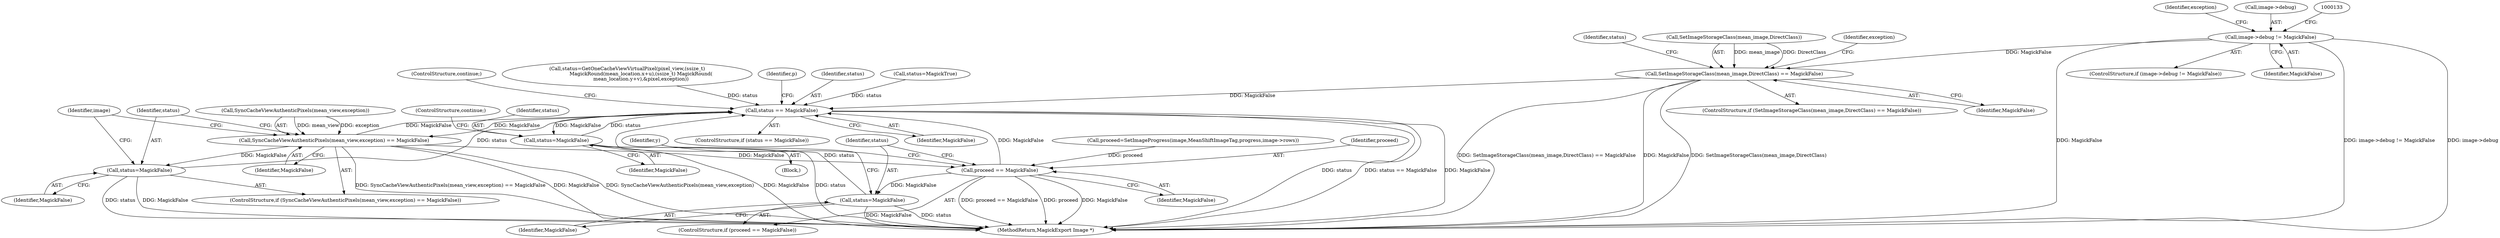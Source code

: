 digraph "0_ImageMagick6_b522d2d857d2f75b659936b59b0da9df1682c256@pointer" {
"1000127" [label="(Call,image->debug != MagickFalse)"];
"1000172" [label="(Call,SetImageStorageClass(mean_image,DirectClass) == MagickFalse)"];
"1000232" [label="(Call,status == MagickFalse)"];
"1000271" [label="(Call,status=MagickFalse)"];
"1000755" [label="(Call,SyncCacheViewAuthenticPixels(mean_view,exception) == MagickFalse)"];
"1000760" [label="(Call,status=MagickFalse)"];
"1000785" [label="(Call,proceed == MagickFalse)"];
"1000788" [label="(Call,status=MagickFalse)"];
"1000788" [label="(Call,status=MagickFalse)"];
"1000193" [label="(Identifier,status)"];
"1000274" [label="(ControlStructure,continue;)"];
"1000232" [label="(Call,status == MagickFalse)"];
"1000271" [label="(Call,status=MagickFalse)"];
"1000790" [label="(Identifier,MagickFalse)"];
"1000760" [label="(Call,status=MagickFalse)"];
"1000784" [label="(ControlStructure,if (proceed == MagickFalse))"];
"1000789" [label="(Identifier,status)"];
"1000235" [label="(ControlStructure,continue;)"];
"1000172" [label="(Call,SetImageStorageClass(mean_image,DirectClass) == MagickFalse)"];
"1000422" [label="(Call,status=GetOneCacheViewVirtualPixel(pixel_view,(ssize_t)\n                  MagickRound(mean_location.x+u),(ssize_t) MagickRound(\n                  mean_location.y+v),&pixel,exception))"];
"1000756" [label="(Call,SyncCacheViewAuthenticPixels(mean_view,exception))"];
"1000805" [label="(MethodReturn,MagickExport Image *)"];
"1000759" [label="(Identifier,MagickFalse)"];
"1000273" [label="(Identifier,MagickFalse)"];
"1000143" [label="(Identifier,exception)"];
"1000171" [label="(ControlStructure,if (SetImageStorageClass(mean_image,DirectClass) == MagickFalse))"];
"1000173" [label="(Call,SetImageStorageClass(mean_image,DirectClass))"];
"1000785" [label="(Call,proceed == MagickFalse)"];
"1000270" [label="(Block,)"];
"1000237" [label="(Identifier,p)"];
"1000126" [label="(ControlStructure,if (image->debug != MagickFalse))"];
"1000176" [label="(Identifier,MagickFalse)"];
"1000754" [label="(ControlStructure,if (SyncCacheViewAuthenticPixels(mean_view,exception) == MagickFalse))"];
"1000775" [label="(Call,proceed=SetImageProgress(image,MeanShiftImageTag,progress,image->rows))"];
"1000233" [label="(Identifier,status)"];
"1000128" [label="(Call,image->debug)"];
"1000755" [label="(Call,SyncCacheViewAuthenticPixels(mean_view,exception) == MagickFalse)"];
"1000786" [label="(Identifier,proceed)"];
"1000192" [label="(Call,status=MagickTrue)"];
"1000272" [label="(Identifier,status)"];
"1000231" [label="(ControlStructure,if (status == MagickFalse))"];
"1000225" [label="(Identifier,y)"];
"1000127" [label="(Call,image->debug != MagickFalse)"];
"1000787" [label="(Identifier,MagickFalse)"];
"1000131" [label="(Identifier,MagickFalse)"];
"1000234" [label="(Identifier,MagickFalse)"];
"1000179" [label="(Identifier,exception)"];
"1000761" [label="(Identifier,status)"];
"1000766" [label="(Identifier,image)"];
"1000762" [label="(Identifier,MagickFalse)"];
"1000127" -> "1000126"  [label="AST: "];
"1000127" -> "1000131"  [label="CFG: "];
"1000128" -> "1000127"  [label="AST: "];
"1000131" -> "1000127"  [label="AST: "];
"1000133" -> "1000127"  [label="CFG: "];
"1000143" -> "1000127"  [label="CFG: "];
"1000127" -> "1000805"  [label="DDG: image->debug != MagickFalse"];
"1000127" -> "1000805"  [label="DDG: image->debug"];
"1000127" -> "1000805"  [label="DDG: MagickFalse"];
"1000127" -> "1000172"  [label="DDG: MagickFalse"];
"1000172" -> "1000171"  [label="AST: "];
"1000172" -> "1000176"  [label="CFG: "];
"1000173" -> "1000172"  [label="AST: "];
"1000176" -> "1000172"  [label="AST: "];
"1000179" -> "1000172"  [label="CFG: "];
"1000193" -> "1000172"  [label="CFG: "];
"1000172" -> "1000805"  [label="DDG: SetImageStorageClass(mean_image,DirectClass) == MagickFalse"];
"1000172" -> "1000805"  [label="DDG: MagickFalse"];
"1000172" -> "1000805"  [label="DDG: SetImageStorageClass(mean_image,DirectClass)"];
"1000173" -> "1000172"  [label="DDG: mean_image"];
"1000173" -> "1000172"  [label="DDG: DirectClass"];
"1000172" -> "1000232"  [label="DDG: MagickFalse"];
"1000232" -> "1000231"  [label="AST: "];
"1000232" -> "1000234"  [label="CFG: "];
"1000233" -> "1000232"  [label="AST: "];
"1000234" -> "1000232"  [label="AST: "];
"1000235" -> "1000232"  [label="CFG: "];
"1000237" -> "1000232"  [label="CFG: "];
"1000232" -> "1000805"  [label="DDG: status"];
"1000232" -> "1000805"  [label="DDG: status == MagickFalse"];
"1000232" -> "1000805"  [label="DDG: MagickFalse"];
"1000788" -> "1000232"  [label="DDG: status"];
"1000422" -> "1000232"  [label="DDG: status"];
"1000192" -> "1000232"  [label="DDG: status"];
"1000271" -> "1000232"  [label="DDG: status"];
"1000760" -> "1000232"  [label="DDG: status"];
"1000785" -> "1000232"  [label="DDG: MagickFalse"];
"1000755" -> "1000232"  [label="DDG: MagickFalse"];
"1000232" -> "1000271"  [label="DDG: MagickFalse"];
"1000232" -> "1000755"  [label="DDG: MagickFalse"];
"1000271" -> "1000270"  [label="AST: "];
"1000271" -> "1000273"  [label="CFG: "];
"1000272" -> "1000271"  [label="AST: "];
"1000273" -> "1000271"  [label="AST: "];
"1000274" -> "1000271"  [label="CFG: "];
"1000271" -> "1000805"  [label="DDG: MagickFalse"];
"1000271" -> "1000805"  [label="DDG: status"];
"1000755" -> "1000754"  [label="AST: "];
"1000755" -> "1000759"  [label="CFG: "];
"1000756" -> "1000755"  [label="AST: "];
"1000759" -> "1000755"  [label="AST: "];
"1000761" -> "1000755"  [label="CFG: "];
"1000766" -> "1000755"  [label="CFG: "];
"1000755" -> "1000805"  [label="DDG: SyncCacheViewAuthenticPixels(mean_view,exception) == MagickFalse"];
"1000755" -> "1000805"  [label="DDG: MagickFalse"];
"1000755" -> "1000805"  [label="DDG: SyncCacheViewAuthenticPixels(mean_view,exception)"];
"1000756" -> "1000755"  [label="DDG: mean_view"];
"1000756" -> "1000755"  [label="DDG: exception"];
"1000755" -> "1000760"  [label="DDG: MagickFalse"];
"1000755" -> "1000785"  [label="DDG: MagickFalse"];
"1000760" -> "1000754"  [label="AST: "];
"1000760" -> "1000762"  [label="CFG: "];
"1000761" -> "1000760"  [label="AST: "];
"1000762" -> "1000760"  [label="AST: "];
"1000766" -> "1000760"  [label="CFG: "];
"1000760" -> "1000805"  [label="DDG: MagickFalse"];
"1000760" -> "1000805"  [label="DDG: status"];
"1000785" -> "1000784"  [label="AST: "];
"1000785" -> "1000787"  [label="CFG: "];
"1000786" -> "1000785"  [label="AST: "];
"1000787" -> "1000785"  [label="AST: "];
"1000789" -> "1000785"  [label="CFG: "];
"1000225" -> "1000785"  [label="CFG: "];
"1000785" -> "1000805"  [label="DDG: proceed == MagickFalse"];
"1000785" -> "1000805"  [label="DDG: proceed"];
"1000785" -> "1000805"  [label="DDG: MagickFalse"];
"1000775" -> "1000785"  [label="DDG: proceed"];
"1000785" -> "1000788"  [label="DDG: MagickFalse"];
"1000788" -> "1000784"  [label="AST: "];
"1000788" -> "1000790"  [label="CFG: "];
"1000789" -> "1000788"  [label="AST: "];
"1000790" -> "1000788"  [label="AST: "];
"1000225" -> "1000788"  [label="CFG: "];
"1000788" -> "1000805"  [label="DDG: status"];
"1000788" -> "1000805"  [label="DDG: MagickFalse"];
}
